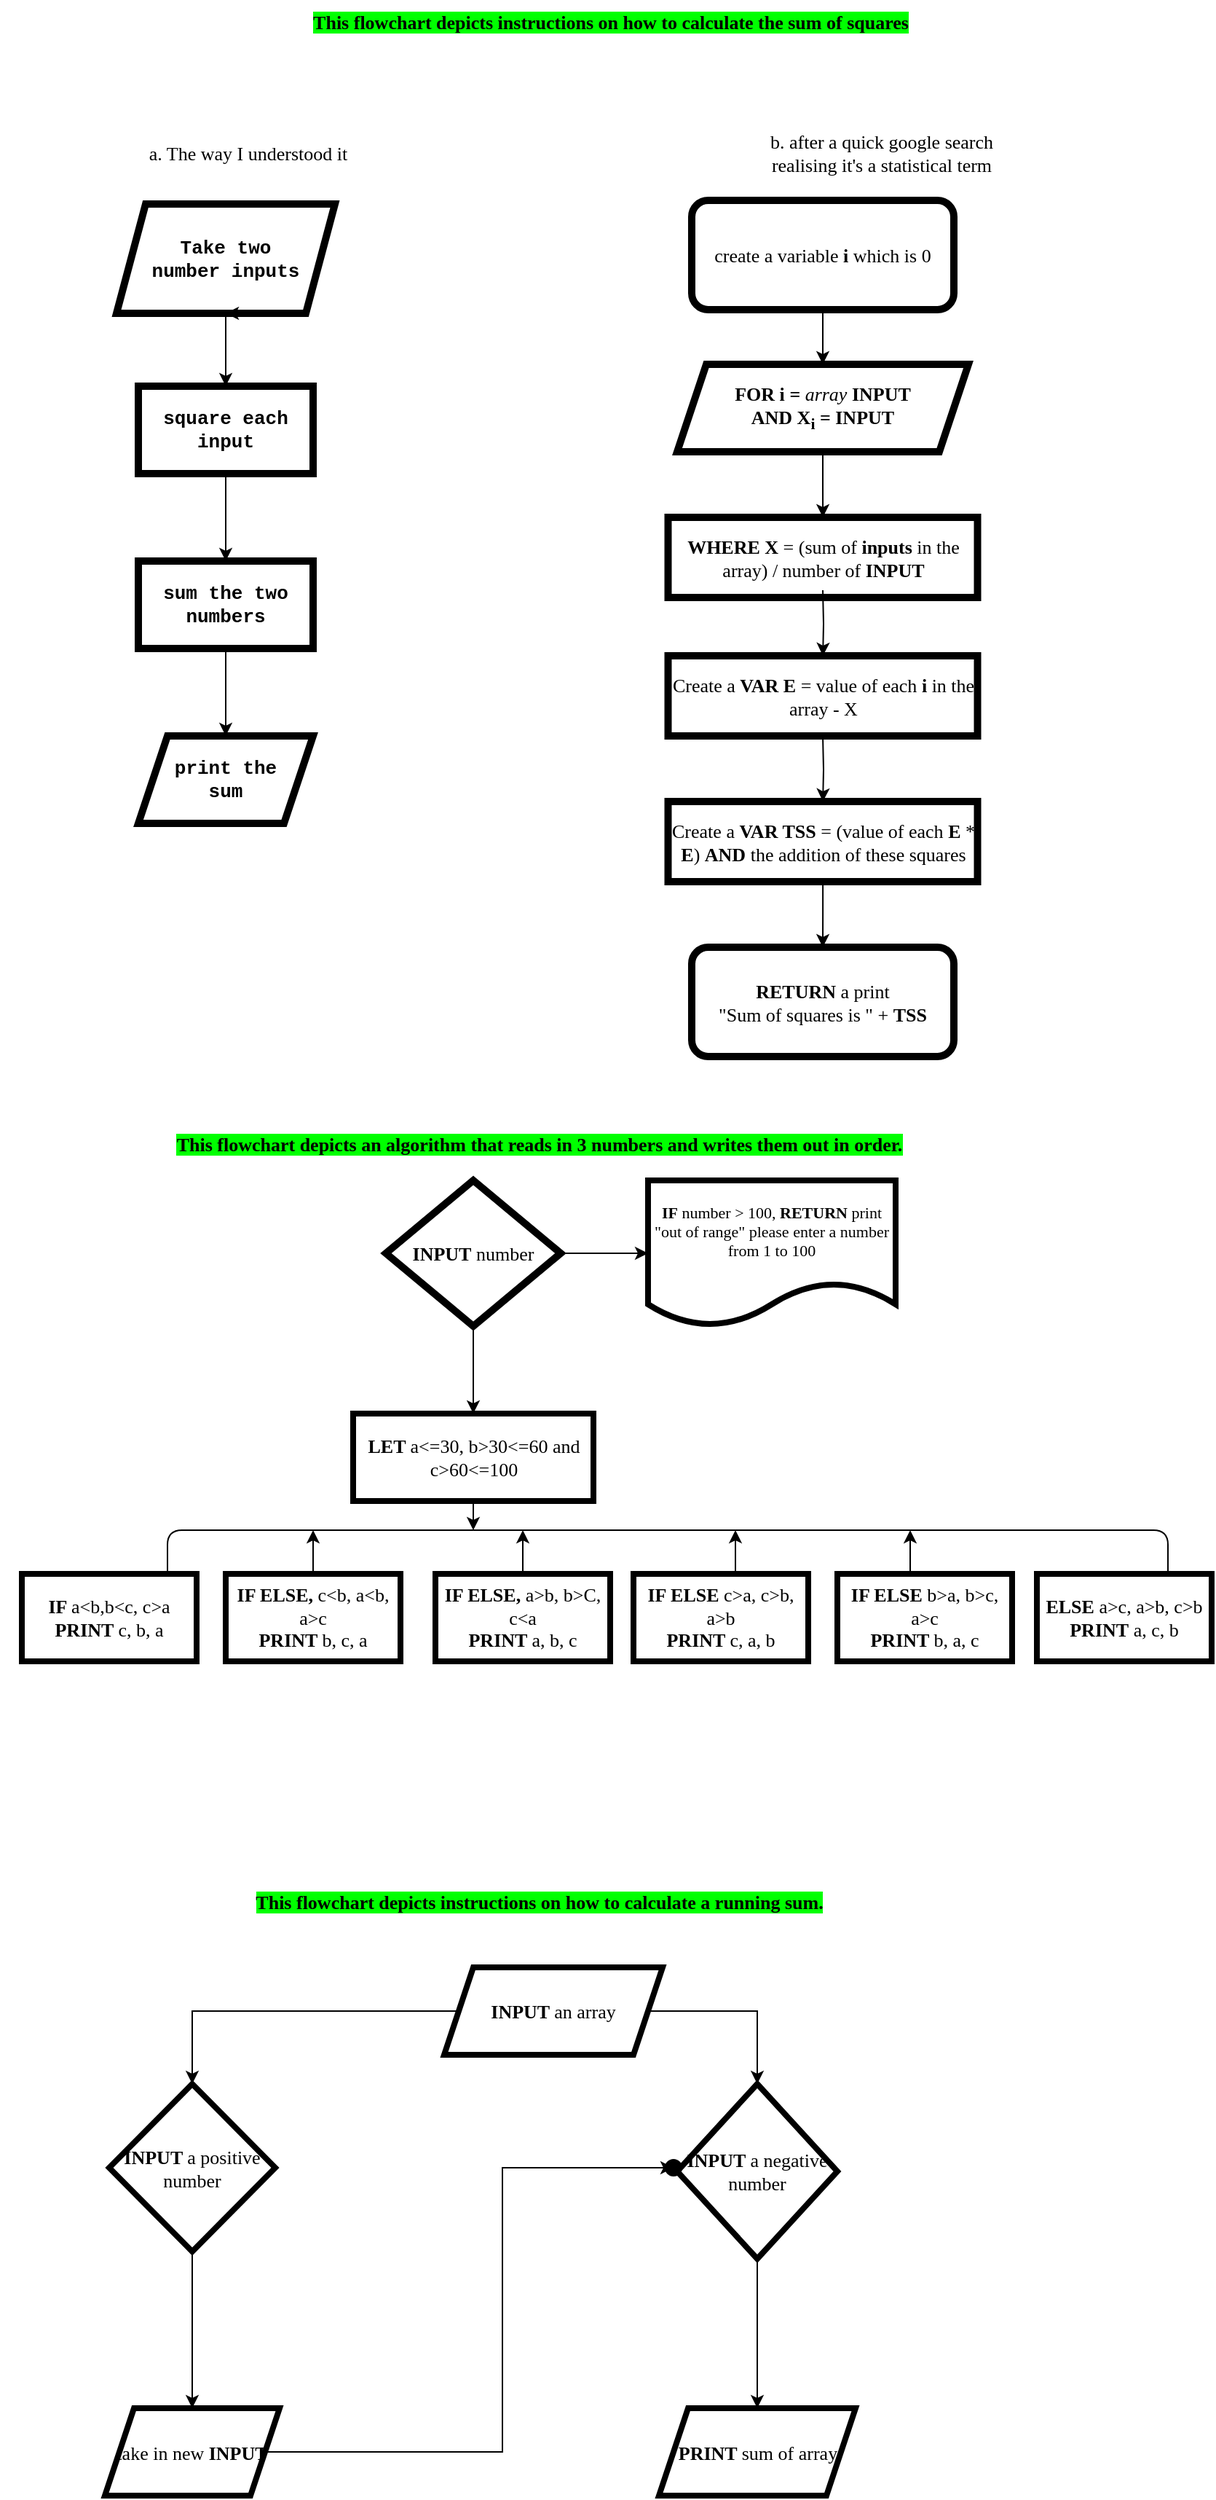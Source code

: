 <mxfile version="21.0.2" type="github">
  <diagram id="C5RBs43oDa-KdzZeNtuy" name="Page-1">
    <mxGraphModel dx="1707" dy="484" grid="1" gridSize="10" guides="1" tooltips="1" connect="1" arrows="1" fold="1" page="1" pageScale="1" pageWidth="827" pageHeight="1169" math="0" shadow="0">
      <root>
        <mxCell id="WIyWlLk6GJQsqaUBKTNV-0" />
        <mxCell id="WIyWlLk6GJQsqaUBKTNV-1" parent="WIyWlLk6GJQsqaUBKTNV-0" />
        <mxCell id="WIyWlLk6GJQsqaUBKTNV-2" value="" style="rounded=0;html=1;jettySize=auto;orthogonalLoop=1;fontSize=11;endArrow=block;endFill=0;endSize=8;strokeWidth=1;shadow=0;labelBackgroundColor=none;edgeStyle=orthogonalEdgeStyle;" parent="WIyWlLk6GJQsqaUBKTNV-1" edge="1">
          <mxGeometry relative="1" as="geometry">
            <mxPoint x="280" y="100" as="sourcePoint" />
            <Array as="points">
              <mxPoint x="390" y="100" />
              <mxPoint x="390" y="210" />
            </Array>
          </mxGeometry>
        </mxCell>
        <mxCell id="cNk4DbZ6GNwxPfYNXBRW-2" value="" style="edgeStyle=orthogonalEdgeStyle;rounded=0;orthogonalLoop=1;jettySize=auto;html=1;fontFamily=Courier New;fontSize=13;" parent="WIyWlLk6GJQsqaUBKTNV-1" source="cNk4DbZ6GNwxPfYNXBRW-1" edge="1">
          <mxGeometry relative="1" as="geometry">
            <mxPoint x="150" y="285" as="targetPoint" />
            <Array as="points">
              <mxPoint x="150" y="245" />
              <mxPoint x="150" y="245" />
            </Array>
          </mxGeometry>
        </mxCell>
        <mxCell id="cNk4DbZ6GNwxPfYNXBRW-1" value="&lt;font style=&quot;font-size: 13px;&quot; face=&quot;Courier New&quot;&gt;&lt;b&gt;Take two&lt;br&gt;number inputs&lt;/b&gt;&lt;/font&gt;" style="shape=parallelogram;perimeter=parallelogramPerimeter;whiteSpace=wrap;html=1;fixedSize=1;strokeColor=default;strokeWidth=5;" parent="WIyWlLk6GJQsqaUBKTNV-1" vertex="1">
          <mxGeometry x="75" y="160" width="150" height="75" as="geometry" />
        </mxCell>
        <mxCell id="cNk4DbZ6GNwxPfYNXBRW-3" value="&lt;b&gt;square each input&lt;/b&gt;" style="rounded=0;whiteSpace=wrap;html=1;strokeColor=default;strokeWidth=5;fontFamily=Courier New;fontSize=13;" parent="WIyWlLk6GJQsqaUBKTNV-1" vertex="1">
          <mxGeometry x="90" y="285" width="120" height="60" as="geometry" />
        </mxCell>
        <mxCell id="cNk4DbZ6GNwxPfYNXBRW-4" value="" style="edgeStyle=orthogonalEdgeStyle;rounded=0;orthogonalLoop=1;jettySize=auto;html=1;fontFamily=Courier New;fontSize=13;" parent="WIyWlLk6GJQsqaUBKTNV-1" edge="1">
          <mxGeometry relative="1" as="geometry">
            <mxPoint x="150" y="345" as="sourcePoint" />
            <mxPoint x="150" y="405" as="targetPoint" />
            <Array as="points">
              <mxPoint x="150" y="365" />
              <mxPoint x="150" y="365" />
            </Array>
          </mxGeometry>
        </mxCell>
        <mxCell id="cNk4DbZ6GNwxPfYNXBRW-8" value="" style="edgeStyle=orthogonalEdgeStyle;rounded=0;orthogonalLoop=1;jettySize=auto;html=1;fontFamily=Courier New;fontSize=13;" parent="WIyWlLk6GJQsqaUBKTNV-1" source="cNk4DbZ6GNwxPfYNXBRW-5" target="cNk4DbZ6GNwxPfYNXBRW-6" edge="1">
          <mxGeometry relative="1" as="geometry" />
        </mxCell>
        <mxCell id="cNk4DbZ6GNwxPfYNXBRW-5" value="&lt;b&gt;sum the two numbers&lt;/b&gt;" style="rounded=0;whiteSpace=wrap;html=1;strokeColor=default;strokeWidth=5;fontFamily=Courier New;fontSize=13;" parent="WIyWlLk6GJQsqaUBKTNV-1" vertex="1">
          <mxGeometry x="90" y="405" width="120" height="60" as="geometry" />
        </mxCell>
        <mxCell id="cNk4DbZ6GNwxPfYNXBRW-6" value="&lt;b&gt;print the&lt;br&gt;sum&lt;br&gt;&lt;/b&gt;" style="shape=parallelogram;perimeter=parallelogramPerimeter;whiteSpace=wrap;html=1;fixedSize=1;fontSize=13;fontFamily=Courier New;rounded=0;strokeWidth=5;strokeColor=default;" parent="WIyWlLk6GJQsqaUBKTNV-1" vertex="1">
          <mxGeometry x="90" y="525" width="120" height="60" as="geometry" />
        </mxCell>
        <mxCell id="cNk4DbZ6GNwxPfYNXBRW-9" value="This flowchart depicts instructions on how to calculate the sum of squares" style="text;html=1;align=center;verticalAlign=middle;resizable=0;points=[];autosize=1;strokeColor=none;fillColor=none;fontSize=13;fontFamily=Lucida Console;fontStyle=1;labelBackgroundColor=#00FF00;" parent="WIyWlLk6GJQsqaUBKTNV-1" vertex="1">
          <mxGeometry x="104" y="20" width="620" height="30" as="geometry" />
        </mxCell>
        <mxCell id="cNk4DbZ6GNwxPfYNXBRW-10" value="a. The way I understood it" style="text;html=1;align=center;verticalAlign=middle;resizable=0;points=[];autosize=1;strokeColor=none;fillColor=none;fontSize=13;fontFamily=Lucida Console;" parent="WIyWlLk6GJQsqaUBKTNV-1" vertex="1">
          <mxGeometry x="50" y="110" width="230" height="30" as="geometry" />
        </mxCell>
        <mxCell id="cNk4DbZ6GNwxPfYNXBRW-11" value="b. after a quick google search&lt;br&gt;realising it&#39;s a statistical term" style="text;html=1;align=center;verticalAlign=middle;resizable=0;points=[];autosize=1;strokeColor=none;fillColor=none;fontSize=13;fontFamily=Lucida Console;" parent="WIyWlLk6GJQsqaUBKTNV-1" vertex="1">
          <mxGeometry x="460" y="105" width="280" height="40" as="geometry" />
        </mxCell>
        <mxCell id="cNk4DbZ6GNwxPfYNXBRW-15" value="" style="edgeStyle=orthogonalEdgeStyle;rounded=0;orthogonalLoop=1;jettySize=auto;html=1;fontFamily=Lucida Console;fontSize=13;" parent="WIyWlLk6GJQsqaUBKTNV-1" source="cNk4DbZ6GNwxPfYNXBRW-13" target="cNk4DbZ6GNwxPfYNXBRW-14" edge="1">
          <mxGeometry relative="1" as="geometry" />
        </mxCell>
        <mxCell id="cNk4DbZ6GNwxPfYNXBRW-13" value="&lt;span style=&quot;&quot;&gt;create a variable &lt;b&gt;i &lt;/b&gt;which is 0&lt;/span&gt;" style="rounded=1;whiteSpace=wrap;html=1;labelBackgroundColor=none;strokeColor=default;strokeWidth=5;fontFamily=Lucida Console;fontSize=13;" parent="WIyWlLk6GJQsqaUBKTNV-1" vertex="1">
          <mxGeometry x="470" y="157.5" width="180" height="75" as="geometry" />
        </mxCell>
        <mxCell id="cNk4DbZ6GNwxPfYNXBRW-18" value="" style="edgeStyle=orthogonalEdgeStyle;rounded=0;orthogonalLoop=1;jettySize=auto;html=1;fontFamily=Lucida Console;fontSize=13;" parent="WIyWlLk6GJQsqaUBKTNV-1" source="cNk4DbZ6GNwxPfYNXBRW-14" target="cNk4DbZ6GNwxPfYNXBRW-16" edge="1">
          <mxGeometry relative="1" as="geometry" />
        </mxCell>
        <mxCell id="cNk4DbZ6GNwxPfYNXBRW-14" value="&lt;b&gt;FOR i&lt;/b&gt;&lt;i&gt;&amp;nbsp;&lt;b&gt;=&lt;/b&gt; array&amp;nbsp;&lt;/i&gt;&lt;b&gt;INPUT&lt;br&gt;AND X&lt;sub&gt;i&lt;/sub&gt;&amp;nbsp;= INPUT&lt;/b&gt;" style="shape=parallelogram;perimeter=parallelogramPerimeter;whiteSpace=wrap;html=1;fixedSize=1;labelBackgroundColor=#FFFFFF;strokeColor=default;strokeWidth=5;fontFamily=Lucida Console;fontSize=13;" parent="WIyWlLk6GJQsqaUBKTNV-1" vertex="1">
          <mxGeometry x="460" y="270" width="200" height="60" as="geometry" />
        </mxCell>
        <mxCell id="cNk4DbZ6GNwxPfYNXBRW-16" value="&lt;b&gt;WHERE X &lt;/b&gt;= (sum of &lt;b&gt;inputs&lt;/b&gt; in the array) / number of &lt;b&gt;INPUT&lt;/b&gt;" style="whiteSpace=wrap;html=1;labelBackgroundColor=none;strokeColor=default;strokeWidth=5;fontFamily=Lucida Console;fontSize=13;" parent="WIyWlLk6GJQsqaUBKTNV-1" vertex="1">
          <mxGeometry x="453.75" y="375" width="212.5" height="55" as="geometry" />
        </mxCell>
        <mxCell id="cNk4DbZ6GNwxPfYNXBRW-19" style="edgeStyle=orthogonalEdgeStyle;rounded=0;orthogonalLoop=1;jettySize=auto;html=1;exitX=0.75;exitY=1;exitDx=0;exitDy=0;entryX=0.5;entryY=1;entryDx=0;entryDy=0;fontFamily=Lucida Console;fontSize=13;" parent="WIyWlLk6GJQsqaUBKTNV-1" source="cNk4DbZ6GNwxPfYNXBRW-1" target="cNk4DbZ6GNwxPfYNXBRW-1" edge="1">
          <mxGeometry relative="1" as="geometry" />
        </mxCell>
        <mxCell id="cNk4DbZ6GNwxPfYNXBRW-20" value="" style="edgeStyle=orthogonalEdgeStyle;rounded=0;orthogonalLoop=1;jettySize=auto;html=1;fontFamily=Lucida Console;fontSize=13;" parent="WIyWlLk6GJQsqaUBKTNV-1" target="cNk4DbZ6GNwxPfYNXBRW-21" edge="1">
          <mxGeometry relative="1" as="geometry">
            <mxPoint x="560" y="425" as="sourcePoint" />
          </mxGeometry>
        </mxCell>
        <mxCell id="cNk4DbZ6GNwxPfYNXBRW-21" value="Create a&amp;nbsp;&lt;b&gt;VAR E &lt;/b&gt;= value of each &lt;b&gt;i&lt;/b&gt; in the array - X" style="whiteSpace=wrap;html=1;labelBackgroundColor=none;strokeColor=default;strokeWidth=5;fontFamily=Lucida Console;fontSize=13;" parent="WIyWlLk6GJQsqaUBKTNV-1" vertex="1">
          <mxGeometry x="453.75" y="470" width="212.5" height="55" as="geometry" />
        </mxCell>
        <mxCell id="cNk4DbZ6GNwxPfYNXBRW-23" value="" style="edgeStyle=orthogonalEdgeStyle;rounded=0;orthogonalLoop=1;jettySize=auto;html=1;fontFamily=Lucida Console;fontSize=13;" parent="WIyWlLk6GJQsqaUBKTNV-1" target="cNk4DbZ6GNwxPfYNXBRW-24" edge="1">
          <mxGeometry relative="1" as="geometry">
            <mxPoint x="560" y="525" as="sourcePoint" />
          </mxGeometry>
        </mxCell>
        <mxCell id="cNk4DbZ6GNwxPfYNXBRW-26" value="" style="edgeStyle=orthogonalEdgeStyle;rounded=0;orthogonalLoop=1;jettySize=auto;html=1;fontFamily=Lucida Console;fontSize=13;" parent="WIyWlLk6GJQsqaUBKTNV-1" source="cNk4DbZ6GNwxPfYNXBRW-24" target="cNk4DbZ6GNwxPfYNXBRW-25" edge="1">
          <mxGeometry relative="1" as="geometry" />
        </mxCell>
        <mxCell id="cNk4DbZ6GNwxPfYNXBRW-24" value="Create a&amp;nbsp;&lt;b&gt;VAR TSS&amp;nbsp;&lt;/b&gt;= (value of each &lt;b&gt;E&lt;/b&gt; * &lt;b&gt;E&lt;/b&gt;) &lt;b&gt;AND &lt;/b&gt;the addition of these squares" style="whiteSpace=wrap;html=1;labelBackgroundColor=none;strokeColor=default;strokeWidth=5;fontFamily=Lucida Console;fontSize=13;" parent="WIyWlLk6GJQsqaUBKTNV-1" vertex="1">
          <mxGeometry x="453.75" y="570" width="212.5" height="55" as="geometry" />
        </mxCell>
        <mxCell id="cNk4DbZ6GNwxPfYNXBRW-25" value="&lt;b&gt;RETURN &lt;/b&gt;a print&lt;br&gt;&quot;Sum of squares is &quot; + &lt;b&gt;TSS&lt;/b&gt;" style="rounded=1;whiteSpace=wrap;html=1;labelBackgroundColor=none;strokeColor=default;strokeWidth=5;fontFamily=Lucida Console;fontSize=13;" parent="WIyWlLk6GJQsqaUBKTNV-1" vertex="1">
          <mxGeometry x="470" y="670" width="180" height="75" as="geometry" />
        </mxCell>
        <mxCell id="hEzP6DhWdqoU2Ztwkogl-1" value="This flowchart depicts instructions on how to calculate a running sum." style="text;html=1;align=center;verticalAlign=middle;resizable=0;points=[];autosize=1;strokeColor=none;fillColor=none;fontSize=13;fontFamily=Lucida Console;fontStyle=1;labelBackgroundColor=#00FF00;" vertex="1" parent="WIyWlLk6GJQsqaUBKTNV-1">
          <mxGeometry x="70" y="1310" width="590" height="30" as="geometry" />
        </mxCell>
        <mxCell id="hEzP6DhWdqoU2Ztwkogl-3" value="This flowchart depicts an algorithm that reads in 3 numbers and writes them out in order." style="text;html=1;align=center;verticalAlign=middle;resizable=0;points=[];autosize=1;strokeColor=none;fillColor=none;fontSize=13;fontFamily=Lucida Console;fontStyle=1;labelBackgroundColor=#00FF00;" vertex="1" parent="WIyWlLk6GJQsqaUBKTNV-1">
          <mxGeometry x="-5" y="790" width="740" height="30" as="geometry" />
        </mxCell>
        <mxCell id="hEzP6DhWdqoU2Ztwkogl-6" value="" style="edgeStyle=orthogonalEdgeStyle;rounded=0;orthogonalLoop=1;jettySize=auto;html=1;" edge="1" parent="WIyWlLk6GJQsqaUBKTNV-1" source="hEzP6DhWdqoU2Ztwkogl-4" target="hEzP6DhWdqoU2Ztwkogl-5">
          <mxGeometry relative="1" as="geometry" />
        </mxCell>
        <mxCell id="hEzP6DhWdqoU2Ztwkogl-8" value="" style="edgeStyle=orthogonalEdgeStyle;rounded=0;orthogonalLoop=1;jettySize=auto;html=1;" edge="1" parent="WIyWlLk6GJQsqaUBKTNV-1" source="hEzP6DhWdqoU2Ztwkogl-4" target="hEzP6DhWdqoU2Ztwkogl-7">
          <mxGeometry relative="1" as="geometry" />
        </mxCell>
        <mxCell id="hEzP6DhWdqoU2Ztwkogl-4" value="&lt;font style=&quot;font-size: 13px;&quot; face=&quot;Lucida Console&quot;&gt;&lt;b&gt;INPUT&lt;/b&gt; number&lt;/font&gt;" style="rhombus;whiteSpace=wrap;html=1;strokeWidth=5;" vertex="1" parent="WIyWlLk6GJQsqaUBKTNV-1">
          <mxGeometry x="260" y="830" width="120" height="100" as="geometry" />
        </mxCell>
        <mxCell id="hEzP6DhWdqoU2Ztwkogl-5" value="&lt;div style=&quot;font-size: 11px;&quot;&gt;&lt;font style=&quot;font-size: 11px;&quot;&gt;&lt;b style=&quot;font-family: &amp;quot;Lucida Console&amp;quot;; background-color: initial;&quot;&gt;IF&lt;/b&gt;&lt;span style=&quot;font-family: &amp;quot;Lucida Console&amp;quot;; background-color: initial;&quot;&gt; number &amp;gt; 100, &lt;b&gt;RETURN&lt;/b&gt; print &quot;out of range&quot; please enter a number&lt;/span&gt;&lt;/font&gt;&lt;/div&gt;&lt;font style=&quot;font-size: 11px;&quot; face=&quot;Lucida Console&quot;&gt;&lt;div style=&quot;&quot;&gt;&lt;span style=&quot;background-color: initial;&quot;&gt;from 1 to 100&lt;/span&gt;&lt;/div&gt;&lt;/font&gt;" style="shape=document;whiteSpace=wrap;html=1;boundedLbl=1;rounded=1;strokeWidth=4;align=center;" vertex="1" parent="WIyWlLk6GJQsqaUBKTNV-1">
          <mxGeometry x="440" y="830" width="170" height="100" as="geometry" />
        </mxCell>
        <mxCell id="hEzP6DhWdqoU2Ztwkogl-12" value="" style="edgeStyle=orthogonalEdgeStyle;rounded=1;orthogonalLoop=1;jettySize=auto;html=1;endArrow=none;exitX=0.75;exitY=0;exitDx=0;exitDy=0;" edge="1" parent="WIyWlLk6GJQsqaUBKTNV-1" source="hEzP6DhWdqoU2Ztwkogl-30" target="hEzP6DhWdqoU2Ztwkogl-11">
          <mxGeometry relative="1" as="geometry">
            <mxPoint x="720" y="1070" as="sourcePoint" />
            <Array as="points">
              <mxPoint x="797" y="1070" />
              <mxPoint x="110" y="1070" />
            </Array>
          </mxGeometry>
        </mxCell>
        <mxCell id="hEzP6DhWdqoU2Ztwkogl-20" value="" style="edgeStyle=orthogonalEdgeStyle;rounded=0;orthogonalLoop=1;jettySize=auto;html=1;" edge="1" parent="WIyWlLk6GJQsqaUBKTNV-1" source="hEzP6DhWdqoU2Ztwkogl-7">
          <mxGeometry relative="1" as="geometry">
            <mxPoint x="320" y="1070" as="targetPoint" />
          </mxGeometry>
        </mxCell>
        <mxCell id="hEzP6DhWdqoU2Ztwkogl-7" value="&lt;b&gt;LET &lt;/b&gt;a&amp;lt;=30, b&amp;gt;30&amp;lt;=60 and c&amp;gt;60&amp;lt;=100" style="whiteSpace=wrap;html=1;strokeWidth=4;fontFamily=Lucida Console;fontSize=13;" vertex="1" parent="WIyWlLk6GJQsqaUBKTNV-1">
          <mxGeometry x="237.5" y="990" width="165" height="60" as="geometry" />
        </mxCell>
        <mxCell id="hEzP6DhWdqoU2Ztwkogl-11" value="&lt;b&gt;IF &lt;/b&gt;a&amp;lt;b,b&amp;lt;c, c&amp;gt;a&lt;br&gt;&lt;b&gt;PRINT &lt;/b&gt;c, b, a" style="whiteSpace=wrap;html=1;fontSize=13;fontFamily=Lucida Console;strokeWidth=4;" vertex="1" parent="WIyWlLk6GJQsqaUBKTNV-1">
          <mxGeometry x="10" y="1100" width="120" height="60" as="geometry" />
        </mxCell>
        <mxCell id="hEzP6DhWdqoU2Ztwkogl-27" value="" style="edgeStyle=orthogonalEdgeStyle;rounded=0;orthogonalLoop=1;jettySize=auto;html=1;" edge="1" parent="WIyWlLk6GJQsqaUBKTNV-1" source="hEzP6DhWdqoU2Ztwkogl-13">
          <mxGeometry relative="1" as="geometry">
            <mxPoint x="210" y="1070" as="targetPoint" />
          </mxGeometry>
        </mxCell>
        <mxCell id="hEzP6DhWdqoU2Ztwkogl-13" value="&lt;b&gt;IF ELSE, &lt;/b&gt;c&amp;lt;b, a&amp;lt;b, a&amp;gt;c&lt;br&gt;&lt;b&gt;PRINT &lt;/b&gt;b, c, a" style="whiteSpace=wrap;html=1;fontSize=13;fontFamily=Lucida Console;strokeWidth=4;" vertex="1" parent="WIyWlLk6GJQsqaUBKTNV-1">
          <mxGeometry x="150" y="1100" width="120" height="60" as="geometry" />
        </mxCell>
        <mxCell id="hEzP6DhWdqoU2Ztwkogl-24" value="" style="edgeStyle=orthogonalEdgeStyle;rounded=0;orthogonalLoop=1;jettySize=auto;html=1;exitX=0.5;exitY=0;exitDx=0;exitDy=0;" edge="1" parent="WIyWlLk6GJQsqaUBKTNV-1" source="hEzP6DhWdqoU2Ztwkogl-23">
          <mxGeometry relative="1" as="geometry">
            <mxPoint x="490" y="1070" as="sourcePoint" />
            <mxPoint x="500" y="1070" as="targetPoint" />
            <Array as="points">
              <mxPoint x="500" y="1100" />
              <mxPoint x="500" y="1070" />
            </Array>
          </mxGeometry>
        </mxCell>
        <mxCell id="hEzP6DhWdqoU2Ztwkogl-29" style="edgeStyle=orthogonalEdgeStyle;rounded=0;orthogonalLoop=1;jettySize=auto;html=1;" edge="1" parent="WIyWlLk6GJQsqaUBKTNV-1" source="hEzP6DhWdqoU2Ztwkogl-16">
          <mxGeometry relative="1" as="geometry">
            <mxPoint x="354" y="1070" as="targetPoint" />
          </mxGeometry>
        </mxCell>
        <mxCell id="hEzP6DhWdqoU2Ztwkogl-16" value="&lt;b&gt;IF ELSE, &lt;/b&gt;a&amp;gt;b, b&amp;gt;C, c&amp;lt;a&lt;br&gt;&lt;b&gt;PRINT &lt;/b&gt;a, b, c" style="whiteSpace=wrap;html=1;fontSize=13;fontFamily=Lucida Console;strokeWidth=4;" vertex="1" parent="WIyWlLk6GJQsqaUBKTNV-1">
          <mxGeometry x="294" y="1100" width="120" height="60" as="geometry" />
        </mxCell>
        <mxCell id="hEzP6DhWdqoU2Ztwkogl-26" value="" style="edgeStyle=orthogonalEdgeStyle;rounded=0;orthogonalLoop=1;jettySize=auto;html=1;exitX=0.433;exitY=0;exitDx=0;exitDy=0;exitPerimeter=0;" edge="1" parent="WIyWlLk6GJQsqaUBKTNV-1" source="hEzP6DhWdqoU2Ztwkogl-25">
          <mxGeometry relative="1" as="geometry">
            <mxPoint x="680" y="1070" as="sourcePoint" />
            <mxPoint x="620" y="1070" as="targetPoint" />
          </mxGeometry>
        </mxCell>
        <mxCell id="hEzP6DhWdqoU2Ztwkogl-23" value="&lt;b&gt;IF ELSE &lt;/b&gt;c&amp;gt;a, c&amp;gt;b, a&amp;gt;b&lt;br&gt;&lt;b&gt;PRINT &lt;/b&gt;c, a, b" style="whiteSpace=wrap;html=1;fontSize=13;fontFamily=Lucida Console;strokeWidth=4;" vertex="1" parent="WIyWlLk6GJQsqaUBKTNV-1">
          <mxGeometry x="430" y="1100" width="120" height="60" as="geometry" />
        </mxCell>
        <mxCell id="hEzP6DhWdqoU2Ztwkogl-25" value="&lt;b&gt;IF ELSE &lt;/b&gt;b&amp;gt;a, b&amp;gt;c, a&amp;gt;c&lt;br&gt;&lt;b&gt;PRINT &lt;/b&gt;b, a, c" style="whiteSpace=wrap;html=1;fontSize=13;fontFamily=Lucida Console;strokeWidth=4;" vertex="1" parent="WIyWlLk6GJQsqaUBKTNV-1">
          <mxGeometry x="570" y="1100" width="120" height="60" as="geometry" />
        </mxCell>
        <mxCell id="hEzP6DhWdqoU2Ztwkogl-30" value="&lt;b&gt;ELSE &lt;/b&gt;a&amp;gt;c, a&amp;gt;b, c&amp;gt;b&lt;br&gt;&lt;b&gt;PRINT&lt;/b&gt;&amp;nbsp;a, c, b" style="whiteSpace=wrap;html=1;fontSize=13;fontFamily=Lucida Console;strokeWidth=4;" vertex="1" parent="WIyWlLk6GJQsqaUBKTNV-1">
          <mxGeometry x="707" y="1100" width="120" height="60" as="geometry" />
        </mxCell>
        <mxCell id="hEzP6DhWdqoU2Ztwkogl-34" value="" style="edgeStyle=orthogonalEdgeStyle;rounded=0;orthogonalLoop=1;jettySize=auto;html=1;" edge="1" parent="WIyWlLk6GJQsqaUBKTNV-1" source="hEzP6DhWdqoU2Ztwkogl-32" target="hEzP6DhWdqoU2Ztwkogl-33">
          <mxGeometry relative="1" as="geometry" />
        </mxCell>
        <mxCell id="hEzP6DhWdqoU2Ztwkogl-36" value="" style="edgeStyle=orthogonalEdgeStyle;rounded=0;orthogonalLoop=1;jettySize=auto;html=1;" edge="1" parent="WIyWlLk6GJQsqaUBKTNV-1" source="hEzP6DhWdqoU2Ztwkogl-32" target="hEzP6DhWdqoU2Ztwkogl-35">
          <mxGeometry relative="1" as="geometry" />
        </mxCell>
        <mxCell id="hEzP6DhWdqoU2Ztwkogl-32" value="&lt;b&gt;INPUT &lt;/b&gt;an array" style="shape=parallelogram;perimeter=parallelogramPerimeter;whiteSpace=wrap;html=1;fixedSize=1;strokeWidth=4;fontFamily=Lucida Console;fontSize=13;" vertex="1" parent="WIyWlLk6GJQsqaUBKTNV-1">
          <mxGeometry x="300" y="1370" width="150" height="60" as="geometry" />
        </mxCell>
        <mxCell id="hEzP6DhWdqoU2Ztwkogl-40" value="" style="edgeStyle=orthogonalEdgeStyle;rounded=0;orthogonalLoop=1;jettySize=auto;html=1;" edge="1" parent="WIyWlLk6GJQsqaUBKTNV-1" source="hEzP6DhWdqoU2Ztwkogl-33" target="hEzP6DhWdqoU2Ztwkogl-39">
          <mxGeometry relative="1" as="geometry" />
        </mxCell>
        <mxCell id="hEzP6DhWdqoU2Ztwkogl-33" value="&lt;b&gt;INPUT &lt;/b&gt;a negative number" style="rhombus;whiteSpace=wrap;html=1;fontSize=13;fontFamily=Lucida Console;strokeWidth=4;" vertex="1" parent="WIyWlLk6GJQsqaUBKTNV-1">
          <mxGeometry x="460" y="1450" width="110" height="120" as="geometry" />
        </mxCell>
        <mxCell id="hEzP6DhWdqoU2Ztwkogl-38" value="" style="edgeStyle=orthogonalEdgeStyle;rounded=0;orthogonalLoop=1;jettySize=auto;html=1;" edge="1" parent="WIyWlLk6GJQsqaUBKTNV-1" source="hEzP6DhWdqoU2Ztwkogl-35" target="hEzP6DhWdqoU2Ztwkogl-37">
          <mxGeometry relative="1" as="geometry" />
        </mxCell>
        <mxCell id="hEzP6DhWdqoU2Ztwkogl-35" value="&lt;b&gt;INPUT &lt;/b&gt;a positive number" style="rhombus;whiteSpace=wrap;html=1;fontSize=13;fontFamily=Lucida Console;strokeWidth=4;" vertex="1" parent="WIyWlLk6GJQsqaUBKTNV-1">
          <mxGeometry x="70" y="1450" width="114" height="115" as="geometry" />
        </mxCell>
        <mxCell id="hEzP6DhWdqoU2Ztwkogl-42" value="" style="edgeStyle=orthogonalEdgeStyle;rounded=0;orthogonalLoop=1;jettySize=auto;html=1;" edge="1" parent="WIyWlLk6GJQsqaUBKTNV-1" source="hEzP6DhWdqoU2Ztwkogl-37" target="hEzP6DhWdqoU2Ztwkogl-41">
          <mxGeometry relative="1" as="geometry">
            <Array as="points">
              <mxPoint x="340" y="1703" />
              <mxPoint x="340" y="1508" />
            </Array>
          </mxGeometry>
        </mxCell>
        <mxCell id="hEzP6DhWdqoU2Ztwkogl-37" value="take in new &lt;b&gt;INPUT&lt;/b&gt;" style="shape=parallelogram;perimeter=parallelogramPerimeter;whiteSpace=wrap;html=1;fixedSize=1;fontSize=13;fontFamily=Lucida Console;strokeWidth=4;" vertex="1" parent="WIyWlLk6GJQsqaUBKTNV-1">
          <mxGeometry x="67" y="1672.5" width="120" height="60" as="geometry" />
        </mxCell>
        <mxCell id="hEzP6DhWdqoU2Ztwkogl-39" value="&lt;b&gt;PRINT &lt;/b&gt;sum of array" style="shape=parallelogram;perimeter=parallelogramPerimeter;whiteSpace=wrap;html=1;fixedSize=1;fontSize=13;fontFamily=Lucida Console;strokeWidth=4;" vertex="1" parent="WIyWlLk6GJQsqaUBKTNV-1">
          <mxGeometry x="447.5" y="1672.5" width="135" height="60" as="geometry" />
        </mxCell>
        <mxCell id="hEzP6DhWdqoU2Ztwkogl-41" value="" style="shape=waypoint;sketch=0;size=6;pointerEvents=1;points=[];fillColor=default;resizable=0;rotatable=0;perimeter=centerPerimeter;snapToPoint=1;fontSize=13;fontFamily=Lucida Console;strokeWidth=4;" vertex="1" parent="WIyWlLk6GJQsqaUBKTNV-1">
          <mxGeometry x="447.5" y="1497.5" width="20" height="20" as="geometry" />
        </mxCell>
      </root>
    </mxGraphModel>
  </diagram>
</mxfile>

